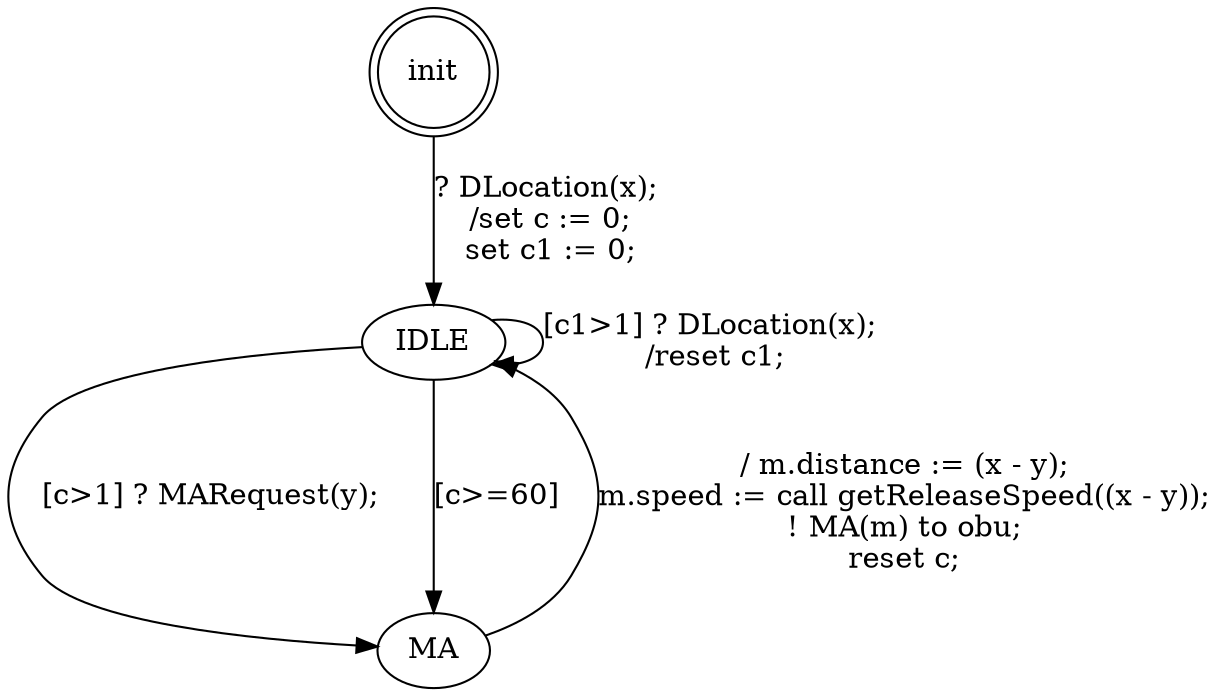 digraph RBC {
  init[shape=doublecircle];
  init -> IDLE [label="? DLocation(x); \n/set c := 0;
set c1 := 0;
"];
  IDLE -> MA [label="[c>1] ? MARequest(y); "];
  IDLE -> IDLE [label="[c1>1] ? DLocation(x); \n/reset c1;
"];
  IDLE -> MA [label="[c>=60] "];
  MA -> IDLE [label="\n/ m.distance := (x - y);
m.speed := call getReleaseSpeed((x - y));
! MA(m) to obu;
reset c;
"];
}

